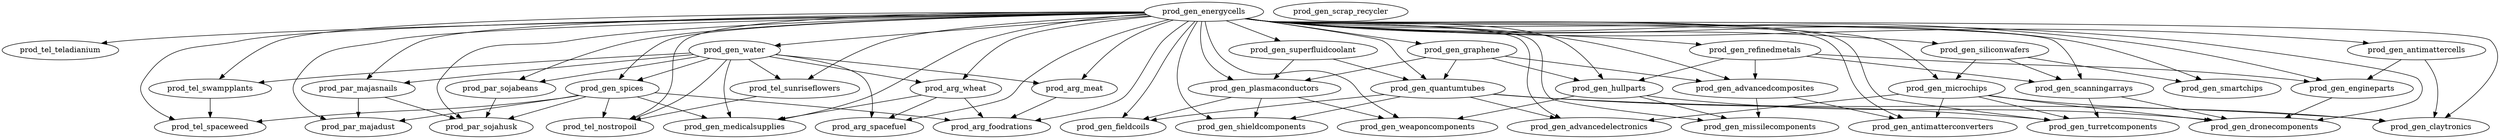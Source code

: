 digraph G {
0[label=prod_tel_teladianium];
1[label=prod_tel_swampplants];
2[label=prod_tel_sunriseflowers];
3[label=prod_tel_spaceweed];
4[label=prod_par_sojabeans];
5[label=prod_par_majasnails];
6[label=prod_par_majadust];
7[label=prod_gen_weaponcomponents];
8[label=prod_gen_fieldcoils];
9[label=prod_gen_dronecomponents];
10[label=prod_gen_siliconwafers];
11[label=prod_par_sojahusk];
12[label=prod_arg_meat];
13[label=prod_gen_advancedelectronics];
14[label=prod_gen_superfluidcoolant];
15[label=prod_gen_antimattercells];
16[label=prod_gen_scrap_recycler];
17[label=prod_gen_antimatterconverters];
18[label=prod_gen_microchips];
19[label=prod_gen_smartchips];
20[label=prod_gen_shieldcomponents];
21[label=prod_gen_water];
22[label=prod_arg_spacefuel];
23[label=prod_gen_engineparts];
24[label=prod_gen_plasmaconductors];
25[label=prod_gen_medicalsupplies];
26[label=prod_arg_foodrations];
27[label=prod_arg_wheat];
28[label=prod_gen_graphene];
29[label=prod_gen_advancedcomposites];
30[label=prod_gen_scanningarrays];
31[label=prod_gen_turretcomponents];
32[label=prod_gen_hullparts];
33[label=prod_gen_energycells];
34[label=prod_gen_missilecomponents];
35[label=prod_tel_nostropoil];
36[label=prod_gen_quantumtubes];
37[label=prod_gen_refinedmetals];
38[label=prod_gen_claytronics];
39[label=prod_gen_spices];
1->3 ;
2->35 ;
4->11 ;
5->6 ;
5->11 ;
10->30 ;
10->18 ;
10->19 ;
12->26 ;
14->36 ;
14->24 ;
15->38 ;
15->23 ;
18->9 ;
18->38 ;
18->17 ;
18->31 ;
18->13 ;
21->27 ;
21->2 ;
21->39 ;
21->25 ;
21->4 ;
21->5 ;
21->35 ;
21->12 ;
21->1 ;
21->22 ;
23->9 ;
24->7 ;
24->8 ;
24->20 ;
27->26 ;
27->25 ;
27->22 ;
28->32 ;
28->36 ;
28->29 ;
28->24 ;
29->34 ;
29->17 ;
30->9 ;
30->31 ;
32->7 ;
32->9 ;
32->34 ;
33->27 ;
33->7 ;
33->21 ;
33->2 ;
33->39 ;
33->32 ;
33->26 ;
33->8 ;
33->36 ;
33->6 ;
33->9 ;
33->20 ;
33->38 ;
33->34 ;
33->17 ;
33->25 ;
33->0 ;
33->15 ;
33->28 ;
33->11 ;
33->4 ;
33->10 ;
33->29 ;
33->30 ;
33->24 ;
33->5 ;
33->31 ;
33->35 ;
33->14 ;
33->3 ;
33->23 ;
33->13 ;
33->12 ;
33->18 ;
33->37 ;
33->19 ;
33->1 ;
33->22 ;
36->8 ;
36->20 ;
36->38 ;
36->31 ;
36->13 ;
37->32 ;
37->29 ;
37->30 ;
37->23 ;
39->26 ;
39->6 ;
39->25 ;
39->11 ;
39->35 ;
39->3 ;
}
